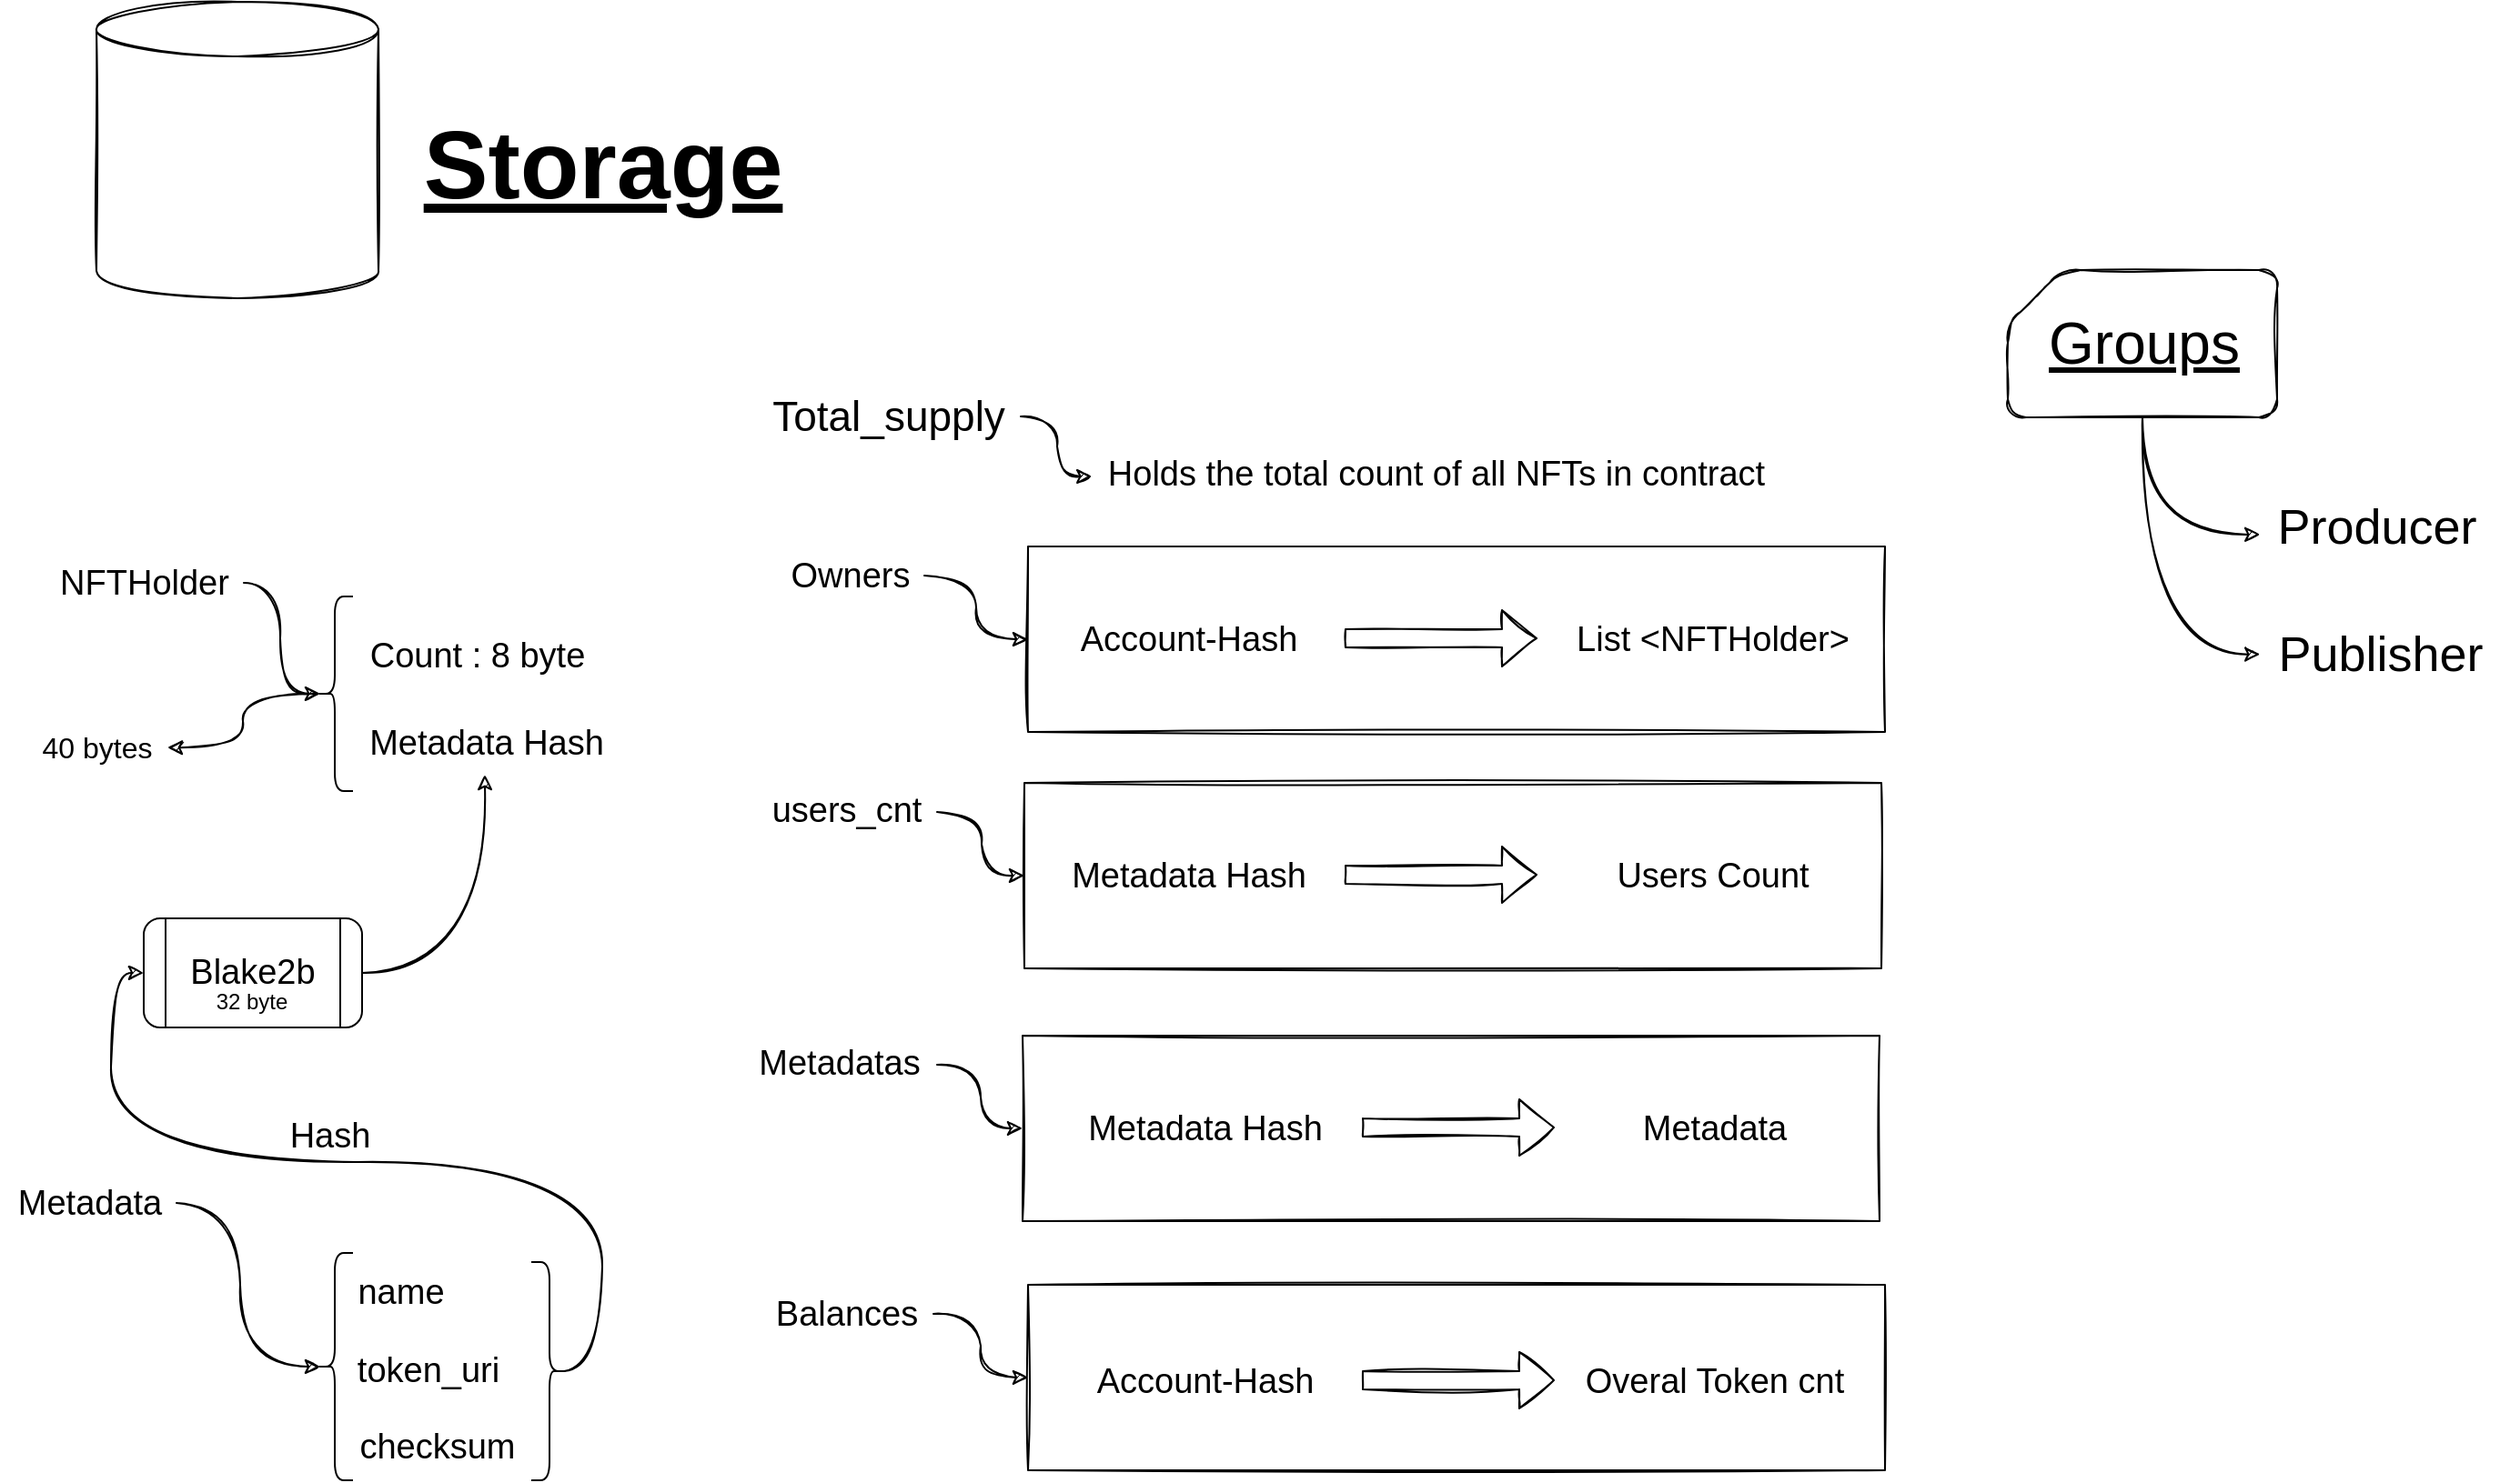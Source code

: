 <mxfile version="20.5.3" type="github">
  <diagram id="slPfWzJpBYyBcs_0Y2tc" name="Page-1">
    <mxGraphModel dx="2073" dy="1287" grid="0" gridSize="10" guides="1" tooltips="1" connect="1" arrows="1" fold="1" page="0" pageScale="1" pageWidth="827" pageHeight="1169" math="0" shadow="0">
      <root>
        <mxCell id="0" />
        <mxCell id="1" parent="0" />
        <mxCell id="fys4buLAGZXGw3ZMUwzv-1" value="" style="shape=cylinder3;whiteSpace=wrap;html=1;boundedLbl=1;backgroundOutline=1;size=15;rounded=1;fillColor=none;fontColor=#ffffff;strokeColor=default;shadow=0;sketch=1;" parent="1" vertex="1">
          <mxGeometry x="-8" y="-107" width="155" height="163" as="geometry" />
        </mxCell>
        <mxCell id="fys4buLAGZXGw3ZMUwzv-2" value="&lt;b style=&quot;font-size: 53px;&quot;&gt;&lt;u style=&quot;font-size: 53px;&quot;&gt;&lt;font style=&quot;font-size: 53px;&quot;&gt;Storage&lt;/font&gt;&lt;/u&gt;&lt;/b&gt;" style="text;html=1;align=center;verticalAlign=middle;resizable=0;points=[];autosize=1;strokeColor=none;fillColor=none;rounded=1;fontSize=53;glass=0;sketch=0;shadow=0;" parent="1" vertex="1">
          <mxGeometry x="162" y="-56" width="215" height="76" as="geometry" />
        </mxCell>
        <mxCell id="FFQsLvCmIjyaZJ9t75WD-35" style="edgeStyle=orthogonalEdgeStyle;curved=1;rounded=1;sketch=1;orthogonalLoop=1;jettySize=auto;html=1;fontSize=19;" edge="1" parent="1" source="fys4buLAGZXGw3ZMUwzv-3">
          <mxGeometry relative="1" as="geometry">
            <mxPoint x="31" y="303" as="targetPoint" />
          </mxGeometry>
        </mxCell>
        <mxCell id="fys4buLAGZXGw3ZMUwzv-3" value="" style="shape=curlyBracket;whiteSpace=wrap;html=1;rounded=1;labelPosition=left;verticalLabelPosition=middle;align=right;verticalAlign=middle;fontSize=38;" parent="1" vertex="1">
          <mxGeometry x="113" y="220" width="20" height="107" as="geometry" />
        </mxCell>
        <mxCell id="FFQsLvCmIjyaZJ9t75WD-10" style="edgeStyle=orthogonalEdgeStyle;curved=1;rounded=1;sketch=1;orthogonalLoop=1;jettySize=auto;html=1;entryX=0.1;entryY=0.5;entryDx=0;entryDy=0;entryPerimeter=0;fontSize=46;" edge="1" parent="1" source="fys4buLAGZXGw3ZMUwzv-8" target="fys4buLAGZXGw3ZMUwzv-3">
          <mxGeometry relative="1" as="geometry" />
        </mxCell>
        <mxCell id="fys4buLAGZXGw3ZMUwzv-8" value="NFTHolder" style="text;html=1;align=center;verticalAlign=middle;resizable=0;points=[];autosize=1;strokeColor=none;fillColor=none;fontSize=19;strokeWidth=1;rounded=1;" parent="1" vertex="1">
          <mxGeometry x="-38" y="195" width="111" height="35" as="geometry" />
        </mxCell>
        <mxCell id="FFQsLvCmIjyaZJ9t75WD-2" value="" style="rounded=0;whiteSpace=wrap;html=1;sketch=1;" vertex="1" parent="1">
          <mxGeometry x="504" y="192.5" width="471" height="102" as="geometry" />
        </mxCell>
        <mxCell id="FFQsLvCmIjyaZJ9t75WD-3" value="Account-Hash" style="text;html=1;align=center;verticalAlign=middle;resizable=0;points=[];autosize=1;strokeColor=none;fillColor=none;fontSize=19;strokeWidth=1;rounded=1;" vertex="1" parent="1">
          <mxGeometry x="523" y="226" width="137" height="35" as="geometry" />
        </mxCell>
        <mxCell id="FFQsLvCmIjyaZJ9t75WD-4" value="" style="shape=flexArrow;endArrow=classic;html=1;rounded=1;curved=1;sketch=1;" edge="1" parent="1">
          <mxGeometry width="50" height="50" relative="1" as="geometry">
            <mxPoint x="678" y="243" as="sourcePoint" />
            <mxPoint x="784" y="243" as="targetPoint" />
          </mxGeometry>
        </mxCell>
        <mxCell id="FFQsLvCmIjyaZJ9t75WD-5" value="List &amp;lt;NFTHolder&amp;gt;" style="text;html=1;align=center;verticalAlign=middle;resizable=0;points=[];autosize=1;strokeColor=none;fillColor=none;fontSize=19;strokeWidth=1;rounded=1;glass=0;shadow=0;sketch=0;" vertex="1" parent="1">
          <mxGeometry x="796" y="226" width="168" height="35" as="geometry" />
        </mxCell>
        <mxCell id="FFQsLvCmIjyaZJ9t75WD-11" style="edgeStyle=orthogonalEdgeStyle;curved=1;rounded=1;sketch=1;orthogonalLoop=1;jettySize=auto;html=1;entryX=0;entryY=0.5;entryDx=0;entryDy=0;fontSize=46;" edge="1" parent="1" source="FFQsLvCmIjyaZJ9t75WD-7" target="FFQsLvCmIjyaZJ9t75WD-2">
          <mxGeometry relative="1" as="geometry" />
        </mxCell>
        <mxCell id="FFQsLvCmIjyaZJ9t75WD-7" value="Owners" style="text;html=1;align=center;verticalAlign=middle;resizable=0;points=[];autosize=1;strokeColor=none;fillColor=none;fontSize=19;strokeWidth=1;rounded=1;" vertex="1" parent="1">
          <mxGeometry x="364" y="191" width="83" height="35" as="geometry" />
        </mxCell>
        <mxCell id="FFQsLvCmIjyaZJ9t75WD-12" value="" style="rounded=0;whiteSpace=wrap;html=1;sketch=1;" vertex="1" parent="1">
          <mxGeometry x="502" y="322.5" width="471" height="102" as="geometry" />
        </mxCell>
        <mxCell id="FFQsLvCmIjyaZJ9t75WD-13" style="edgeStyle=orthogonalEdgeStyle;curved=1;rounded=1;sketch=1;orthogonalLoop=1;jettySize=auto;html=1;entryX=0;entryY=0.5;entryDx=0;entryDy=0;fontSize=46;" edge="1" parent="1" target="FFQsLvCmIjyaZJ9t75WD-12">
          <mxGeometry relative="1" as="geometry">
            <mxPoint x="454" y="338.5" as="sourcePoint" />
          </mxGeometry>
        </mxCell>
        <mxCell id="FFQsLvCmIjyaZJ9t75WD-14" value="users_cnt" style="text;html=1;align=center;verticalAlign=middle;resizable=0;points=[];autosize=1;strokeColor=none;fillColor=none;fontSize=19;strokeWidth=1;rounded=1;" vertex="1" parent="1">
          <mxGeometry x="354" y="320" width="100" height="35" as="geometry" />
        </mxCell>
        <mxCell id="FFQsLvCmIjyaZJ9t75WD-18" style="edgeStyle=orthogonalEdgeStyle;curved=1;rounded=1;sketch=1;orthogonalLoop=1;jettySize=auto;html=1;entryX=0.003;entryY=0.543;entryDx=0;entryDy=0;entryPerimeter=0;fontSize=19;" edge="1" parent="1" source="FFQsLvCmIjyaZJ9t75WD-15" target="FFQsLvCmIjyaZJ9t75WD-17">
          <mxGeometry relative="1" as="geometry" />
        </mxCell>
        <mxCell id="FFQsLvCmIjyaZJ9t75WD-15" value="Total_supply" style="text;html=1;align=center;verticalAlign=middle;resizable=0;points=[];autosize=1;strokeColor=none;fillColor=none;fontSize=23;" vertex="1" parent="1">
          <mxGeometry x="354" y="101" width="146" height="40" as="geometry" />
        </mxCell>
        <mxCell id="FFQsLvCmIjyaZJ9t75WD-17" value="Holds the total count of all NFTs in contract" style="text;html=1;align=center;verticalAlign=middle;resizable=0;points=[];autosize=1;strokeColor=none;fillColor=none;fontSize=19;rounded=1;shadow=0;glass=0;sketch=0;" vertex="1" parent="1">
          <mxGeometry x="538" y="135" width="379" height="35" as="geometry" />
        </mxCell>
        <mxCell id="FFQsLvCmIjyaZJ9t75WD-19" value="" style="rounded=0;whiteSpace=wrap;html=1;sketch=1;" vertex="1" parent="1">
          <mxGeometry x="501" y="461.5" width="471" height="102" as="geometry" />
        </mxCell>
        <mxCell id="FFQsLvCmIjyaZJ9t75WD-20" style="edgeStyle=orthogonalEdgeStyle;curved=1;rounded=1;sketch=1;orthogonalLoop=1;jettySize=auto;html=1;entryX=0;entryY=0.5;entryDx=0;entryDy=0;fontSize=46;" edge="1" parent="1" target="FFQsLvCmIjyaZJ9t75WD-19">
          <mxGeometry relative="1" as="geometry">
            <mxPoint x="454" y="477.5" as="sourcePoint" />
          </mxGeometry>
        </mxCell>
        <mxCell id="FFQsLvCmIjyaZJ9t75WD-21" value="Metadatas" style="text;html=1;align=center;verticalAlign=middle;resizable=0;points=[];autosize=1;strokeColor=none;fillColor=none;fontSize=19;strokeWidth=1;rounded=1;" vertex="1" parent="1">
          <mxGeometry x="346" y="459" width="107" height="35" as="geometry" />
        </mxCell>
        <mxCell id="fys4buLAGZXGw3ZMUwzv-4" value="Count : 8 byte" style="text;html=1;align=center;verticalAlign=middle;resizable=0;points=[];autosize=1;strokeColor=none;fillColor=none;fontSize=19;strokeWidth=1;rounded=1;" parent="1" vertex="1">
          <mxGeometry x="133" y="235" width="136" height="35" as="geometry" />
        </mxCell>
        <mxCell id="FFQsLvCmIjyaZJ9t75WD-22" value="" style="group" vertex="1" connectable="0" parent="1">
          <mxGeometry x="126" y="416" width="125" height="121" as="geometry" />
        </mxCell>
        <mxCell id="fys4buLAGZXGw3ZMUwzv-5" value="name" style="text;html=1;align=center;verticalAlign=middle;resizable=0;points=[];autosize=1;strokeColor=none;fillColor=none;fontSize=19;strokeWidth=1;rounded=1;" parent="FFQsLvCmIjyaZJ9t75WD-22" vertex="1">
          <mxGeometry y="169" width="66" height="35" as="geometry" />
        </mxCell>
        <mxCell id="fys4buLAGZXGw3ZMUwzv-6" value="token_uri" style="text;html=1;align=center;verticalAlign=middle;resizable=0;points=[];autosize=1;strokeColor=none;fillColor=none;fontSize=19;strokeWidth=1;rounded=1;" parent="FFQsLvCmIjyaZJ9t75WD-22" vertex="1">
          <mxGeometry y="212" width="96" height="35" as="geometry" />
        </mxCell>
        <mxCell id="fys4buLAGZXGw3ZMUwzv-7" value="checksum" style="text;html=1;align=center;verticalAlign=middle;resizable=0;points=[];autosize=1;strokeColor=none;fillColor=none;fontSize=19;strokeWidth=1;rounded=1;" parent="FFQsLvCmIjyaZJ9t75WD-22" vertex="1">
          <mxGeometry x="0.5" y="254" width="104" height="35" as="geometry" />
        </mxCell>
        <mxCell id="FFQsLvCmIjyaZJ9t75WD-30" value="" style="shape=curlyBracket;whiteSpace=wrap;html=1;rounded=1;flipH=1;labelPosition=right;verticalLabelPosition=middle;align=left;verticalAlign=middle;shadow=0;glass=0;sketch=0;strokeColor=default;fontSize=19;fillColor=none;gradientColor=default;" vertex="1" parent="FFQsLvCmIjyaZJ9t75WD-22">
          <mxGeometry x="105" y="170" width="20" height="120" as="geometry" />
        </mxCell>
        <mxCell id="FFQsLvCmIjyaZJ9t75WD-34" value="Hash" style="text;html=1;align=center;verticalAlign=middle;resizable=0;points=[];autosize=1;strokeColor=none;fillColor=none;fontSize=19;" vertex="1" parent="FFQsLvCmIjyaZJ9t75WD-22">
          <mxGeometry x="-37" y="83" width="62" height="35" as="geometry" />
        </mxCell>
        <mxCell id="FFQsLvCmIjyaZJ9t75WD-28" style="edgeStyle=orthogonalEdgeStyle;curved=1;rounded=1;sketch=1;orthogonalLoop=1;jettySize=auto;html=1;fontSize=19;entryX=0.1;entryY=0.5;entryDx=0;entryDy=0;entryPerimeter=0;" edge="1" parent="1" source="FFQsLvCmIjyaZJ9t75WD-25" target="FFQsLvCmIjyaZJ9t75WD-26">
          <mxGeometry relative="1" as="geometry">
            <Array as="points">
              <mxPoint x="71" y="554" />
              <mxPoint x="71" y="644" />
            </Array>
          </mxGeometry>
        </mxCell>
        <mxCell id="FFQsLvCmIjyaZJ9t75WD-25" value="Metadata" style="text;html=1;align=center;verticalAlign=middle;resizable=0;points=[];autosize=1;strokeColor=none;fillColor=none;fontSize=19;strokeWidth=1;rounded=1;" vertex="1" parent="1">
          <mxGeometry x="-61" y="536" width="97" height="35" as="geometry" />
        </mxCell>
        <mxCell id="FFQsLvCmIjyaZJ9t75WD-26" value="" style="shape=curlyBracket;whiteSpace=wrap;html=1;rounded=1;labelPosition=left;verticalLabelPosition=middle;align=right;verticalAlign=middle;fontSize=38;" vertex="1" parent="1">
          <mxGeometry x="113" y="581" width="20" height="125" as="geometry" />
        </mxCell>
        <mxCell id="FFQsLvCmIjyaZJ9t75WD-29" value="Metadata Hash" style="text;html=1;align=center;verticalAlign=middle;resizable=0;points=[];autosize=1;strokeColor=none;fillColor=none;fontSize=19;strokeWidth=1;rounded=1;" vertex="1" parent="1">
          <mxGeometry x="132" y="283" width="147" height="35" as="geometry" />
        </mxCell>
        <mxCell id="FFQsLvCmIjyaZJ9t75WD-33" style="edgeStyle=orthogonalEdgeStyle;curved=1;rounded=1;sketch=1;orthogonalLoop=1;jettySize=auto;html=1;exitX=1;exitY=0.5;exitDx=0;exitDy=0;fontSize=19;" edge="1" parent="1" source="FFQsLvCmIjyaZJ9t75WD-31" target="FFQsLvCmIjyaZJ9t75WD-29">
          <mxGeometry relative="1" as="geometry" />
        </mxCell>
        <mxCell id="FFQsLvCmIjyaZJ9t75WD-59" value="32 byte" style="edgeLabel;html=1;align=center;verticalAlign=middle;resizable=0;points=[];fontSize=12;" vertex="1" connectable="0" parent="FFQsLvCmIjyaZJ9t75WD-33">
          <mxGeometry x="0.128" y="10" relative="1" as="geometry">
            <mxPoint x="-119" y="48" as="offset" />
          </mxGeometry>
        </mxCell>
        <mxCell id="FFQsLvCmIjyaZJ9t75WD-31" value="Blake2b" style="shape=process;whiteSpace=wrap;html=1;backgroundOutline=1;rounded=1;shadow=0;glass=0;sketch=0;strokeColor=default;fontSize=19;fillColor=none;gradientColor=default;" vertex="1" parent="1">
          <mxGeometry x="18" y="397" width="120" height="60" as="geometry" />
        </mxCell>
        <mxCell id="FFQsLvCmIjyaZJ9t75WD-32" style="edgeStyle=orthogonalEdgeStyle;curved=1;rounded=1;sketch=1;orthogonalLoop=1;jettySize=auto;html=1;exitX=0.1;exitY=0.5;exitDx=0;exitDy=0;exitPerimeter=0;entryX=0;entryY=0.5;entryDx=0;entryDy=0;fontSize=19;" edge="1" parent="1" source="FFQsLvCmIjyaZJ9t75WD-30" target="FFQsLvCmIjyaZJ9t75WD-31">
          <mxGeometry relative="1" as="geometry">
            <Array as="points">
              <mxPoint x="270" y="646" />
              <mxPoint x="270" y="531" />
              <mxPoint y="531" />
              <mxPoint y="427" />
            </Array>
          </mxGeometry>
        </mxCell>
        <mxCell id="FFQsLvCmIjyaZJ9t75WD-36" value="40 bytes" style="text;html=1;align=center;verticalAlign=middle;resizable=0;points=[];autosize=1;fontSize=16;" vertex="1" parent="1">
          <mxGeometry x="-47" y="287" width="78" height="31" as="geometry" />
        </mxCell>
        <mxCell id="FFQsLvCmIjyaZJ9t75WD-37" value="Metadata Hash" style="text;html=1;align=center;verticalAlign=middle;resizable=0;points=[];autosize=1;strokeColor=none;fillColor=none;fontSize=19;strokeWidth=1;rounded=1;" vertex="1" parent="1">
          <mxGeometry x="518" y="356" width="147" height="35" as="geometry" />
        </mxCell>
        <mxCell id="FFQsLvCmIjyaZJ9t75WD-38" value="" style="shape=flexArrow;endArrow=classic;html=1;rounded=1;curved=1;sketch=1;" edge="1" parent="1">
          <mxGeometry width="50" height="50" relative="1" as="geometry">
            <mxPoint x="678" y="373" as="sourcePoint" />
            <mxPoint x="784" y="373" as="targetPoint" />
          </mxGeometry>
        </mxCell>
        <mxCell id="FFQsLvCmIjyaZJ9t75WD-39" value="Users Count" style="text;html=1;align=center;verticalAlign=middle;resizable=0;points=[];autosize=1;strokeColor=none;fillColor=none;fontSize=19;strokeWidth=1;rounded=1;glass=0;shadow=0;sketch=0;" vertex="1" parent="1">
          <mxGeometry x="818" y="356" width="124" height="35" as="geometry" />
        </mxCell>
        <mxCell id="FFQsLvCmIjyaZJ9t75WD-40" value="Metadata Hash" style="text;html=1;align=center;verticalAlign=middle;resizable=0;points=[];autosize=1;strokeColor=none;fillColor=none;fontSize=19;strokeWidth=1;rounded=1;" vertex="1" parent="1">
          <mxGeometry x="527.5" y="495" width="147" height="35" as="geometry" />
        </mxCell>
        <mxCell id="FFQsLvCmIjyaZJ9t75WD-41" value="" style="shape=flexArrow;endArrow=classic;html=1;rounded=1;curved=1;sketch=1;" edge="1" parent="1">
          <mxGeometry width="50" height="50" relative="1" as="geometry">
            <mxPoint x="687.5" y="512" as="sourcePoint" />
            <mxPoint x="793.5" y="512" as="targetPoint" />
          </mxGeometry>
        </mxCell>
        <mxCell id="FFQsLvCmIjyaZJ9t75WD-42" value="Metadata" style="text;html=1;align=center;verticalAlign=middle;resizable=0;points=[];autosize=1;strokeColor=none;fillColor=none;fontSize=19;strokeWidth=1;rounded=1;glass=0;shadow=0;sketch=0;" vertex="1" parent="1">
          <mxGeometry x="832" y="495" width="97" height="35" as="geometry" />
        </mxCell>
        <mxCell id="FFQsLvCmIjyaZJ9t75WD-48" value="" style="rounded=0;whiteSpace=wrap;html=1;sketch=1;" vertex="1" parent="1">
          <mxGeometry x="504" y="598.5" width="471" height="102" as="geometry" />
        </mxCell>
        <mxCell id="FFQsLvCmIjyaZJ9t75WD-49" style="edgeStyle=orthogonalEdgeStyle;curved=1;rounded=1;sketch=1;orthogonalLoop=1;jettySize=auto;html=1;entryX=0;entryY=0.5;entryDx=0;entryDy=0;fontSize=46;" edge="1" parent="1" source="FFQsLvCmIjyaZJ9t75WD-50" target="FFQsLvCmIjyaZJ9t75WD-48">
          <mxGeometry relative="1" as="geometry" />
        </mxCell>
        <mxCell id="FFQsLvCmIjyaZJ9t75WD-50" value="Balances" style="text;html=1;align=center;verticalAlign=middle;resizable=0;points=[];autosize=1;strokeColor=none;fillColor=none;fontSize=19;strokeWidth=1;rounded=1;" vertex="1" parent="1">
          <mxGeometry x="356" y="597" width="96" height="35" as="geometry" />
        </mxCell>
        <mxCell id="FFQsLvCmIjyaZJ9t75WD-56" value="Account-Hash" style="text;html=1;align=center;verticalAlign=middle;resizable=0;points=[];autosize=1;strokeColor=none;fillColor=none;fontSize=19;strokeWidth=1;rounded=1;" vertex="1" parent="1">
          <mxGeometry x="532.5" y="634" width="137" height="35" as="geometry" />
        </mxCell>
        <mxCell id="FFQsLvCmIjyaZJ9t75WD-57" value="" style="shape=flexArrow;endArrow=classic;html=1;rounded=1;curved=1;sketch=1;" edge="1" parent="1">
          <mxGeometry width="50" height="50" relative="1" as="geometry">
            <mxPoint x="687.5" y="651" as="sourcePoint" />
            <mxPoint x="793.5" y="651" as="targetPoint" />
          </mxGeometry>
        </mxCell>
        <mxCell id="FFQsLvCmIjyaZJ9t75WD-58" value="Overal Token cnt" style="text;html=1;align=center;verticalAlign=middle;resizable=0;points=[];autosize=1;strokeColor=none;fillColor=none;fontSize=19;strokeWidth=1;rounded=1;glass=0;shadow=0;sketch=0;" vertex="1" parent="1">
          <mxGeometry x="801" y="634" width="160" height="35" as="geometry" />
        </mxCell>
        <mxCell id="FFQsLvCmIjyaZJ9t75WD-60" value="Groups" style="text;html=1;align=center;verticalAlign=middle;resizable=0;points=[];autosize=1;strokeColor=none;fillColor=none;fontSize=32;fontStyle=4" vertex="1" parent="1">
          <mxGeometry x="1055" y="56" width="123" height="50" as="geometry" />
        </mxCell>
        <mxCell id="FFQsLvCmIjyaZJ9t75WD-61" value="Producer" style="text;html=1;align=center;verticalAlign=middle;resizable=0;points=[];autosize=1;strokeColor=none;fillColor=none;fontSize=27;" vertex="1" parent="1">
          <mxGeometry x="1181" y="159.5" width="128" height="44" as="geometry" />
        </mxCell>
        <mxCell id="FFQsLvCmIjyaZJ9t75WD-62" value="Publisher" style="text;html=1;align=center;verticalAlign=middle;resizable=0;points=[];autosize=1;strokeColor=none;fillColor=none;fontSize=27;" vertex="1" parent="1">
          <mxGeometry x="1181" y="230" width="131" height="44" as="geometry" />
        </mxCell>
        <mxCell id="FFQsLvCmIjyaZJ9t75WD-71" style="edgeStyle=orthogonalEdgeStyle;curved=1;rounded=1;sketch=1;orthogonalLoop=1;jettySize=auto;html=1;entryX=0.001;entryY=0.601;entryDx=0;entryDy=0;entryPerimeter=0;fontSize=27;" edge="1" parent="1" source="FFQsLvCmIjyaZJ9t75WD-64" target="FFQsLvCmIjyaZJ9t75WD-61">
          <mxGeometry relative="1" as="geometry" />
        </mxCell>
        <mxCell id="FFQsLvCmIjyaZJ9t75WD-72" style="edgeStyle=orthogonalEdgeStyle;curved=1;rounded=1;sketch=1;orthogonalLoop=1;jettySize=auto;html=1;entryX=0.001;entryY=0.496;entryDx=0;entryDy=0;entryPerimeter=0;fontSize=27;" edge="1" parent="1" source="FFQsLvCmIjyaZJ9t75WD-64" target="FFQsLvCmIjyaZJ9t75WD-62">
          <mxGeometry relative="1" as="geometry" />
        </mxCell>
        <mxCell id="FFQsLvCmIjyaZJ9t75WD-64" value="" style="shape=card;whiteSpace=wrap;html=1;rounded=1;shadow=0;glass=0;sketch=1;strokeColor=default;fontSize=27;fillColor=none;gradientColor=default;" vertex="1" parent="1">
          <mxGeometry x="1042.5" y="40.5" width="148" height="81" as="geometry" />
        </mxCell>
      </root>
    </mxGraphModel>
  </diagram>
</mxfile>
